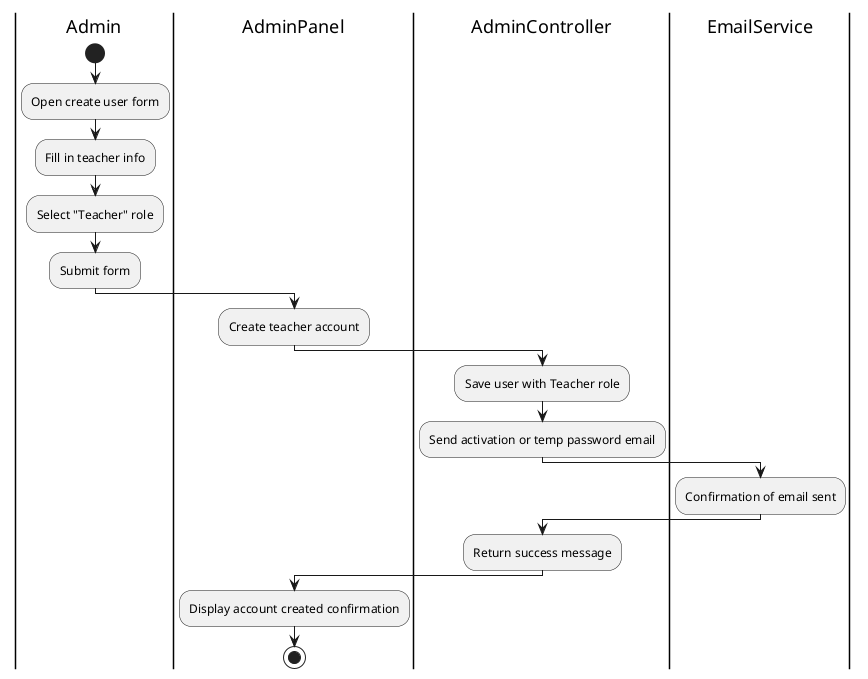 @startuml CreateTeacherAccount
|Admin|
start
:Open create user form;
:Fill in teacher info;
:Select "Teacher" role;
:Submit form;
|AdminPanel|
:Create teacher account;
|AdminController|
:Save user with Teacher role;
:Send activation or temp password email;
|EmailService|
:Confirmation of email sent;
|AdminController|
:Return success message;
|AdminPanel|
:Display account created confirmation;
stop
@enduml